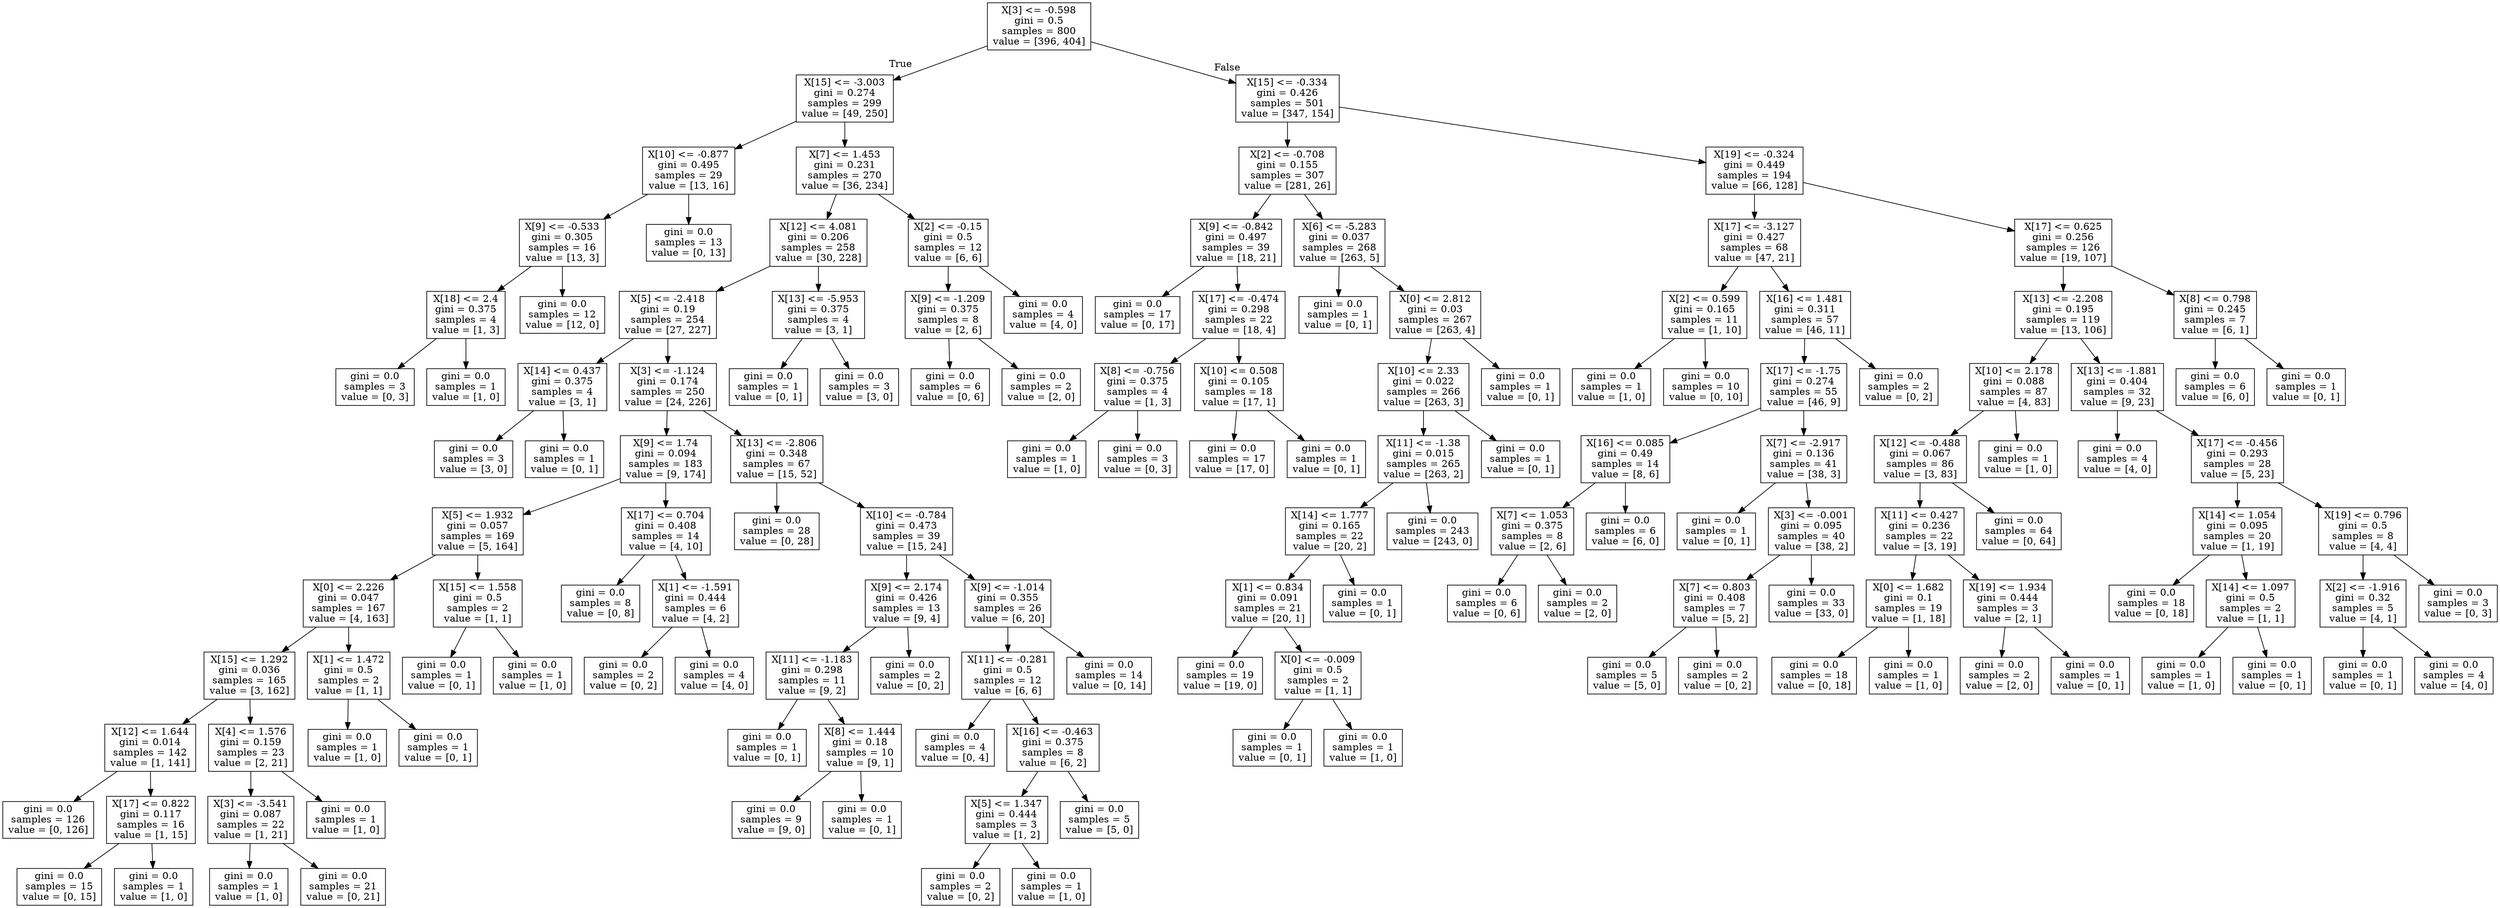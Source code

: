 digraph Tree {
node [shape=box] ;
0 [label="X[3] <= -0.598\ngini = 0.5\nsamples = 800\nvalue = [396, 404]"] ;
1 [label="X[15] <= -3.003\ngini = 0.274\nsamples = 299\nvalue = [49, 250]"] ;
0 -> 1 [labeldistance=2.5, labelangle=45, headlabel="True"] ;
2 [label="X[10] <= -0.877\ngini = 0.495\nsamples = 29\nvalue = [13, 16]"] ;
1 -> 2 ;
3 [label="X[9] <= -0.533\ngini = 0.305\nsamples = 16\nvalue = [13, 3]"] ;
2 -> 3 ;
4 [label="X[18] <= 2.4\ngini = 0.375\nsamples = 4\nvalue = [1, 3]"] ;
3 -> 4 ;
5 [label="gini = 0.0\nsamples = 3\nvalue = [0, 3]"] ;
4 -> 5 ;
6 [label="gini = 0.0\nsamples = 1\nvalue = [1, 0]"] ;
4 -> 6 ;
7 [label="gini = 0.0\nsamples = 12\nvalue = [12, 0]"] ;
3 -> 7 ;
8 [label="gini = 0.0\nsamples = 13\nvalue = [0, 13]"] ;
2 -> 8 ;
9 [label="X[7] <= 1.453\ngini = 0.231\nsamples = 270\nvalue = [36, 234]"] ;
1 -> 9 ;
10 [label="X[12] <= 4.081\ngini = 0.206\nsamples = 258\nvalue = [30, 228]"] ;
9 -> 10 ;
11 [label="X[5] <= -2.418\ngini = 0.19\nsamples = 254\nvalue = [27, 227]"] ;
10 -> 11 ;
12 [label="X[14] <= 0.437\ngini = 0.375\nsamples = 4\nvalue = [3, 1]"] ;
11 -> 12 ;
13 [label="gini = 0.0\nsamples = 3\nvalue = [3, 0]"] ;
12 -> 13 ;
14 [label="gini = 0.0\nsamples = 1\nvalue = [0, 1]"] ;
12 -> 14 ;
15 [label="X[3] <= -1.124\ngini = 0.174\nsamples = 250\nvalue = [24, 226]"] ;
11 -> 15 ;
16 [label="X[9] <= 1.74\ngini = 0.094\nsamples = 183\nvalue = [9, 174]"] ;
15 -> 16 ;
17 [label="X[5] <= 1.932\ngini = 0.057\nsamples = 169\nvalue = [5, 164]"] ;
16 -> 17 ;
18 [label="X[0] <= 2.226\ngini = 0.047\nsamples = 167\nvalue = [4, 163]"] ;
17 -> 18 ;
19 [label="X[15] <= 1.292\ngini = 0.036\nsamples = 165\nvalue = [3, 162]"] ;
18 -> 19 ;
20 [label="X[12] <= 1.644\ngini = 0.014\nsamples = 142\nvalue = [1, 141]"] ;
19 -> 20 ;
21 [label="gini = 0.0\nsamples = 126\nvalue = [0, 126]"] ;
20 -> 21 ;
22 [label="X[17] <= 0.822\ngini = 0.117\nsamples = 16\nvalue = [1, 15]"] ;
20 -> 22 ;
23 [label="gini = 0.0\nsamples = 15\nvalue = [0, 15]"] ;
22 -> 23 ;
24 [label="gini = 0.0\nsamples = 1\nvalue = [1, 0]"] ;
22 -> 24 ;
25 [label="X[4] <= 1.576\ngini = 0.159\nsamples = 23\nvalue = [2, 21]"] ;
19 -> 25 ;
26 [label="X[3] <= -3.541\ngini = 0.087\nsamples = 22\nvalue = [1, 21]"] ;
25 -> 26 ;
27 [label="gini = 0.0\nsamples = 1\nvalue = [1, 0]"] ;
26 -> 27 ;
28 [label="gini = 0.0\nsamples = 21\nvalue = [0, 21]"] ;
26 -> 28 ;
29 [label="gini = 0.0\nsamples = 1\nvalue = [1, 0]"] ;
25 -> 29 ;
30 [label="X[1] <= 1.472\ngini = 0.5\nsamples = 2\nvalue = [1, 1]"] ;
18 -> 30 ;
31 [label="gini = 0.0\nsamples = 1\nvalue = [1, 0]"] ;
30 -> 31 ;
32 [label="gini = 0.0\nsamples = 1\nvalue = [0, 1]"] ;
30 -> 32 ;
33 [label="X[15] <= 1.558\ngini = 0.5\nsamples = 2\nvalue = [1, 1]"] ;
17 -> 33 ;
34 [label="gini = 0.0\nsamples = 1\nvalue = [0, 1]"] ;
33 -> 34 ;
35 [label="gini = 0.0\nsamples = 1\nvalue = [1, 0]"] ;
33 -> 35 ;
36 [label="X[17] <= 0.704\ngini = 0.408\nsamples = 14\nvalue = [4, 10]"] ;
16 -> 36 ;
37 [label="gini = 0.0\nsamples = 8\nvalue = [0, 8]"] ;
36 -> 37 ;
38 [label="X[1] <= -1.591\ngini = 0.444\nsamples = 6\nvalue = [4, 2]"] ;
36 -> 38 ;
39 [label="gini = 0.0\nsamples = 2\nvalue = [0, 2]"] ;
38 -> 39 ;
40 [label="gini = 0.0\nsamples = 4\nvalue = [4, 0]"] ;
38 -> 40 ;
41 [label="X[13] <= -2.806\ngini = 0.348\nsamples = 67\nvalue = [15, 52]"] ;
15 -> 41 ;
42 [label="gini = 0.0\nsamples = 28\nvalue = [0, 28]"] ;
41 -> 42 ;
43 [label="X[10] <= -0.784\ngini = 0.473\nsamples = 39\nvalue = [15, 24]"] ;
41 -> 43 ;
44 [label="X[9] <= 2.174\ngini = 0.426\nsamples = 13\nvalue = [9, 4]"] ;
43 -> 44 ;
45 [label="X[11] <= -1.183\ngini = 0.298\nsamples = 11\nvalue = [9, 2]"] ;
44 -> 45 ;
46 [label="gini = 0.0\nsamples = 1\nvalue = [0, 1]"] ;
45 -> 46 ;
47 [label="X[8] <= 1.444\ngini = 0.18\nsamples = 10\nvalue = [9, 1]"] ;
45 -> 47 ;
48 [label="gini = 0.0\nsamples = 9\nvalue = [9, 0]"] ;
47 -> 48 ;
49 [label="gini = 0.0\nsamples = 1\nvalue = [0, 1]"] ;
47 -> 49 ;
50 [label="gini = 0.0\nsamples = 2\nvalue = [0, 2]"] ;
44 -> 50 ;
51 [label="X[9] <= -1.014\ngini = 0.355\nsamples = 26\nvalue = [6, 20]"] ;
43 -> 51 ;
52 [label="X[11] <= -0.281\ngini = 0.5\nsamples = 12\nvalue = [6, 6]"] ;
51 -> 52 ;
53 [label="gini = 0.0\nsamples = 4\nvalue = [0, 4]"] ;
52 -> 53 ;
54 [label="X[16] <= -0.463\ngini = 0.375\nsamples = 8\nvalue = [6, 2]"] ;
52 -> 54 ;
55 [label="X[5] <= 1.347\ngini = 0.444\nsamples = 3\nvalue = [1, 2]"] ;
54 -> 55 ;
56 [label="gini = 0.0\nsamples = 2\nvalue = [0, 2]"] ;
55 -> 56 ;
57 [label="gini = 0.0\nsamples = 1\nvalue = [1, 0]"] ;
55 -> 57 ;
58 [label="gini = 0.0\nsamples = 5\nvalue = [5, 0]"] ;
54 -> 58 ;
59 [label="gini = 0.0\nsamples = 14\nvalue = [0, 14]"] ;
51 -> 59 ;
60 [label="X[13] <= -5.953\ngini = 0.375\nsamples = 4\nvalue = [3, 1]"] ;
10 -> 60 ;
61 [label="gini = 0.0\nsamples = 1\nvalue = [0, 1]"] ;
60 -> 61 ;
62 [label="gini = 0.0\nsamples = 3\nvalue = [3, 0]"] ;
60 -> 62 ;
63 [label="X[2] <= -0.15\ngini = 0.5\nsamples = 12\nvalue = [6, 6]"] ;
9 -> 63 ;
64 [label="X[9] <= -1.209\ngini = 0.375\nsamples = 8\nvalue = [2, 6]"] ;
63 -> 64 ;
65 [label="gini = 0.0\nsamples = 6\nvalue = [0, 6]"] ;
64 -> 65 ;
66 [label="gini = 0.0\nsamples = 2\nvalue = [2, 0]"] ;
64 -> 66 ;
67 [label="gini = 0.0\nsamples = 4\nvalue = [4, 0]"] ;
63 -> 67 ;
68 [label="X[15] <= -0.334\ngini = 0.426\nsamples = 501\nvalue = [347, 154]"] ;
0 -> 68 [labeldistance=2.5, labelangle=-45, headlabel="False"] ;
69 [label="X[2] <= -0.708\ngini = 0.155\nsamples = 307\nvalue = [281, 26]"] ;
68 -> 69 ;
70 [label="X[9] <= -0.842\ngini = 0.497\nsamples = 39\nvalue = [18, 21]"] ;
69 -> 70 ;
71 [label="gini = 0.0\nsamples = 17\nvalue = [0, 17]"] ;
70 -> 71 ;
72 [label="X[17] <= -0.474\ngini = 0.298\nsamples = 22\nvalue = [18, 4]"] ;
70 -> 72 ;
73 [label="X[8] <= -0.756\ngini = 0.375\nsamples = 4\nvalue = [1, 3]"] ;
72 -> 73 ;
74 [label="gini = 0.0\nsamples = 1\nvalue = [1, 0]"] ;
73 -> 74 ;
75 [label="gini = 0.0\nsamples = 3\nvalue = [0, 3]"] ;
73 -> 75 ;
76 [label="X[10] <= 0.508\ngini = 0.105\nsamples = 18\nvalue = [17, 1]"] ;
72 -> 76 ;
77 [label="gini = 0.0\nsamples = 17\nvalue = [17, 0]"] ;
76 -> 77 ;
78 [label="gini = 0.0\nsamples = 1\nvalue = [0, 1]"] ;
76 -> 78 ;
79 [label="X[6] <= -5.283\ngini = 0.037\nsamples = 268\nvalue = [263, 5]"] ;
69 -> 79 ;
80 [label="gini = 0.0\nsamples = 1\nvalue = [0, 1]"] ;
79 -> 80 ;
81 [label="X[0] <= 2.812\ngini = 0.03\nsamples = 267\nvalue = [263, 4]"] ;
79 -> 81 ;
82 [label="X[10] <= 2.33\ngini = 0.022\nsamples = 266\nvalue = [263, 3]"] ;
81 -> 82 ;
83 [label="X[11] <= -1.38\ngini = 0.015\nsamples = 265\nvalue = [263, 2]"] ;
82 -> 83 ;
84 [label="X[14] <= 1.777\ngini = 0.165\nsamples = 22\nvalue = [20, 2]"] ;
83 -> 84 ;
85 [label="X[1] <= 0.834\ngini = 0.091\nsamples = 21\nvalue = [20, 1]"] ;
84 -> 85 ;
86 [label="gini = 0.0\nsamples = 19\nvalue = [19, 0]"] ;
85 -> 86 ;
87 [label="X[0] <= -0.009\ngini = 0.5\nsamples = 2\nvalue = [1, 1]"] ;
85 -> 87 ;
88 [label="gini = 0.0\nsamples = 1\nvalue = [0, 1]"] ;
87 -> 88 ;
89 [label="gini = 0.0\nsamples = 1\nvalue = [1, 0]"] ;
87 -> 89 ;
90 [label="gini = 0.0\nsamples = 1\nvalue = [0, 1]"] ;
84 -> 90 ;
91 [label="gini = 0.0\nsamples = 243\nvalue = [243, 0]"] ;
83 -> 91 ;
92 [label="gini = 0.0\nsamples = 1\nvalue = [0, 1]"] ;
82 -> 92 ;
93 [label="gini = 0.0\nsamples = 1\nvalue = [0, 1]"] ;
81 -> 93 ;
94 [label="X[19] <= -0.324\ngini = 0.449\nsamples = 194\nvalue = [66, 128]"] ;
68 -> 94 ;
95 [label="X[17] <= -3.127\ngini = 0.427\nsamples = 68\nvalue = [47, 21]"] ;
94 -> 95 ;
96 [label="X[2] <= 0.599\ngini = 0.165\nsamples = 11\nvalue = [1, 10]"] ;
95 -> 96 ;
97 [label="gini = 0.0\nsamples = 1\nvalue = [1, 0]"] ;
96 -> 97 ;
98 [label="gini = 0.0\nsamples = 10\nvalue = [0, 10]"] ;
96 -> 98 ;
99 [label="X[16] <= 1.481\ngini = 0.311\nsamples = 57\nvalue = [46, 11]"] ;
95 -> 99 ;
100 [label="X[17] <= -1.75\ngini = 0.274\nsamples = 55\nvalue = [46, 9]"] ;
99 -> 100 ;
101 [label="X[16] <= 0.085\ngini = 0.49\nsamples = 14\nvalue = [8, 6]"] ;
100 -> 101 ;
102 [label="X[7] <= 1.053\ngini = 0.375\nsamples = 8\nvalue = [2, 6]"] ;
101 -> 102 ;
103 [label="gini = 0.0\nsamples = 6\nvalue = [0, 6]"] ;
102 -> 103 ;
104 [label="gini = 0.0\nsamples = 2\nvalue = [2, 0]"] ;
102 -> 104 ;
105 [label="gini = 0.0\nsamples = 6\nvalue = [6, 0]"] ;
101 -> 105 ;
106 [label="X[7] <= -2.917\ngini = 0.136\nsamples = 41\nvalue = [38, 3]"] ;
100 -> 106 ;
107 [label="gini = 0.0\nsamples = 1\nvalue = [0, 1]"] ;
106 -> 107 ;
108 [label="X[3] <= -0.001\ngini = 0.095\nsamples = 40\nvalue = [38, 2]"] ;
106 -> 108 ;
109 [label="X[7] <= 0.803\ngini = 0.408\nsamples = 7\nvalue = [5, 2]"] ;
108 -> 109 ;
110 [label="gini = 0.0\nsamples = 5\nvalue = [5, 0]"] ;
109 -> 110 ;
111 [label="gini = 0.0\nsamples = 2\nvalue = [0, 2]"] ;
109 -> 111 ;
112 [label="gini = 0.0\nsamples = 33\nvalue = [33, 0]"] ;
108 -> 112 ;
113 [label="gini = 0.0\nsamples = 2\nvalue = [0, 2]"] ;
99 -> 113 ;
114 [label="X[17] <= 0.625\ngini = 0.256\nsamples = 126\nvalue = [19, 107]"] ;
94 -> 114 ;
115 [label="X[13] <= -2.208\ngini = 0.195\nsamples = 119\nvalue = [13, 106]"] ;
114 -> 115 ;
116 [label="X[10] <= 2.178\ngini = 0.088\nsamples = 87\nvalue = [4, 83]"] ;
115 -> 116 ;
117 [label="X[12] <= -0.488\ngini = 0.067\nsamples = 86\nvalue = [3, 83]"] ;
116 -> 117 ;
118 [label="X[11] <= 0.427\ngini = 0.236\nsamples = 22\nvalue = [3, 19]"] ;
117 -> 118 ;
119 [label="X[0] <= 1.682\ngini = 0.1\nsamples = 19\nvalue = [1, 18]"] ;
118 -> 119 ;
120 [label="gini = 0.0\nsamples = 18\nvalue = [0, 18]"] ;
119 -> 120 ;
121 [label="gini = 0.0\nsamples = 1\nvalue = [1, 0]"] ;
119 -> 121 ;
122 [label="X[19] <= 1.934\ngini = 0.444\nsamples = 3\nvalue = [2, 1]"] ;
118 -> 122 ;
123 [label="gini = 0.0\nsamples = 2\nvalue = [2, 0]"] ;
122 -> 123 ;
124 [label="gini = 0.0\nsamples = 1\nvalue = [0, 1]"] ;
122 -> 124 ;
125 [label="gini = 0.0\nsamples = 64\nvalue = [0, 64]"] ;
117 -> 125 ;
126 [label="gini = 0.0\nsamples = 1\nvalue = [1, 0]"] ;
116 -> 126 ;
127 [label="X[13] <= -1.881\ngini = 0.404\nsamples = 32\nvalue = [9, 23]"] ;
115 -> 127 ;
128 [label="gini = 0.0\nsamples = 4\nvalue = [4, 0]"] ;
127 -> 128 ;
129 [label="X[17] <= -0.456\ngini = 0.293\nsamples = 28\nvalue = [5, 23]"] ;
127 -> 129 ;
130 [label="X[14] <= 1.054\ngini = 0.095\nsamples = 20\nvalue = [1, 19]"] ;
129 -> 130 ;
131 [label="gini = 0.0\nsamples = 18\nvalue = [0, 18]"] ;
130 -> 131 ;
132 [label="X[14] <= 1.097\ngini = 0.5\nsamples = 2\nvalue = [1, 1]"] ;
130 -> 132 ;
133 [label="gini = 0.0\nsamples = 1\nvalue = [1, 0]"] ;
132 -> 133 ;
134 [label="gini = 0.0\nsamples = 1\nvalue = [0, 1]"] ;
132 -> 134 ;
135 [label="X[19] <= 0.796\ngini = 0.5\nsamples = 8\nvalue = [4, 4]"] ;
129 -> 135 ;
136 [label="X[2] <= -1.916\ngini = 0.32\nsamples = 5\nvalue = [4, 1]"] ;
135 -> 136 ;
137 [label="gini = 0.0\nsamples = 1\nvalue = [0, 1]"] ;
136 -> 137 ;
138 [label="gini = 0.0\nsamples = 4\nvalue = [4, 0]"] ;
136 -> 138 ;
139 [label="gini = 0.0\nsamples = 3\nvalue = [0, 3]"] ;
135 -> 139 ;
140 [label="X[8] <= 0.798\ngini = 0.245\nsamples = 7\nvalue = [6, 1]"] ;
114 -> 140 ;
141 [label="gini = 0.0\nsamples = 6\nvalue = [6, 0]"] ;
140 -> 141 ;
142 [label="gini = 0.0\nsamples = 1\nvalue = [0, 1]"] ;
140 -> 142 ;
}